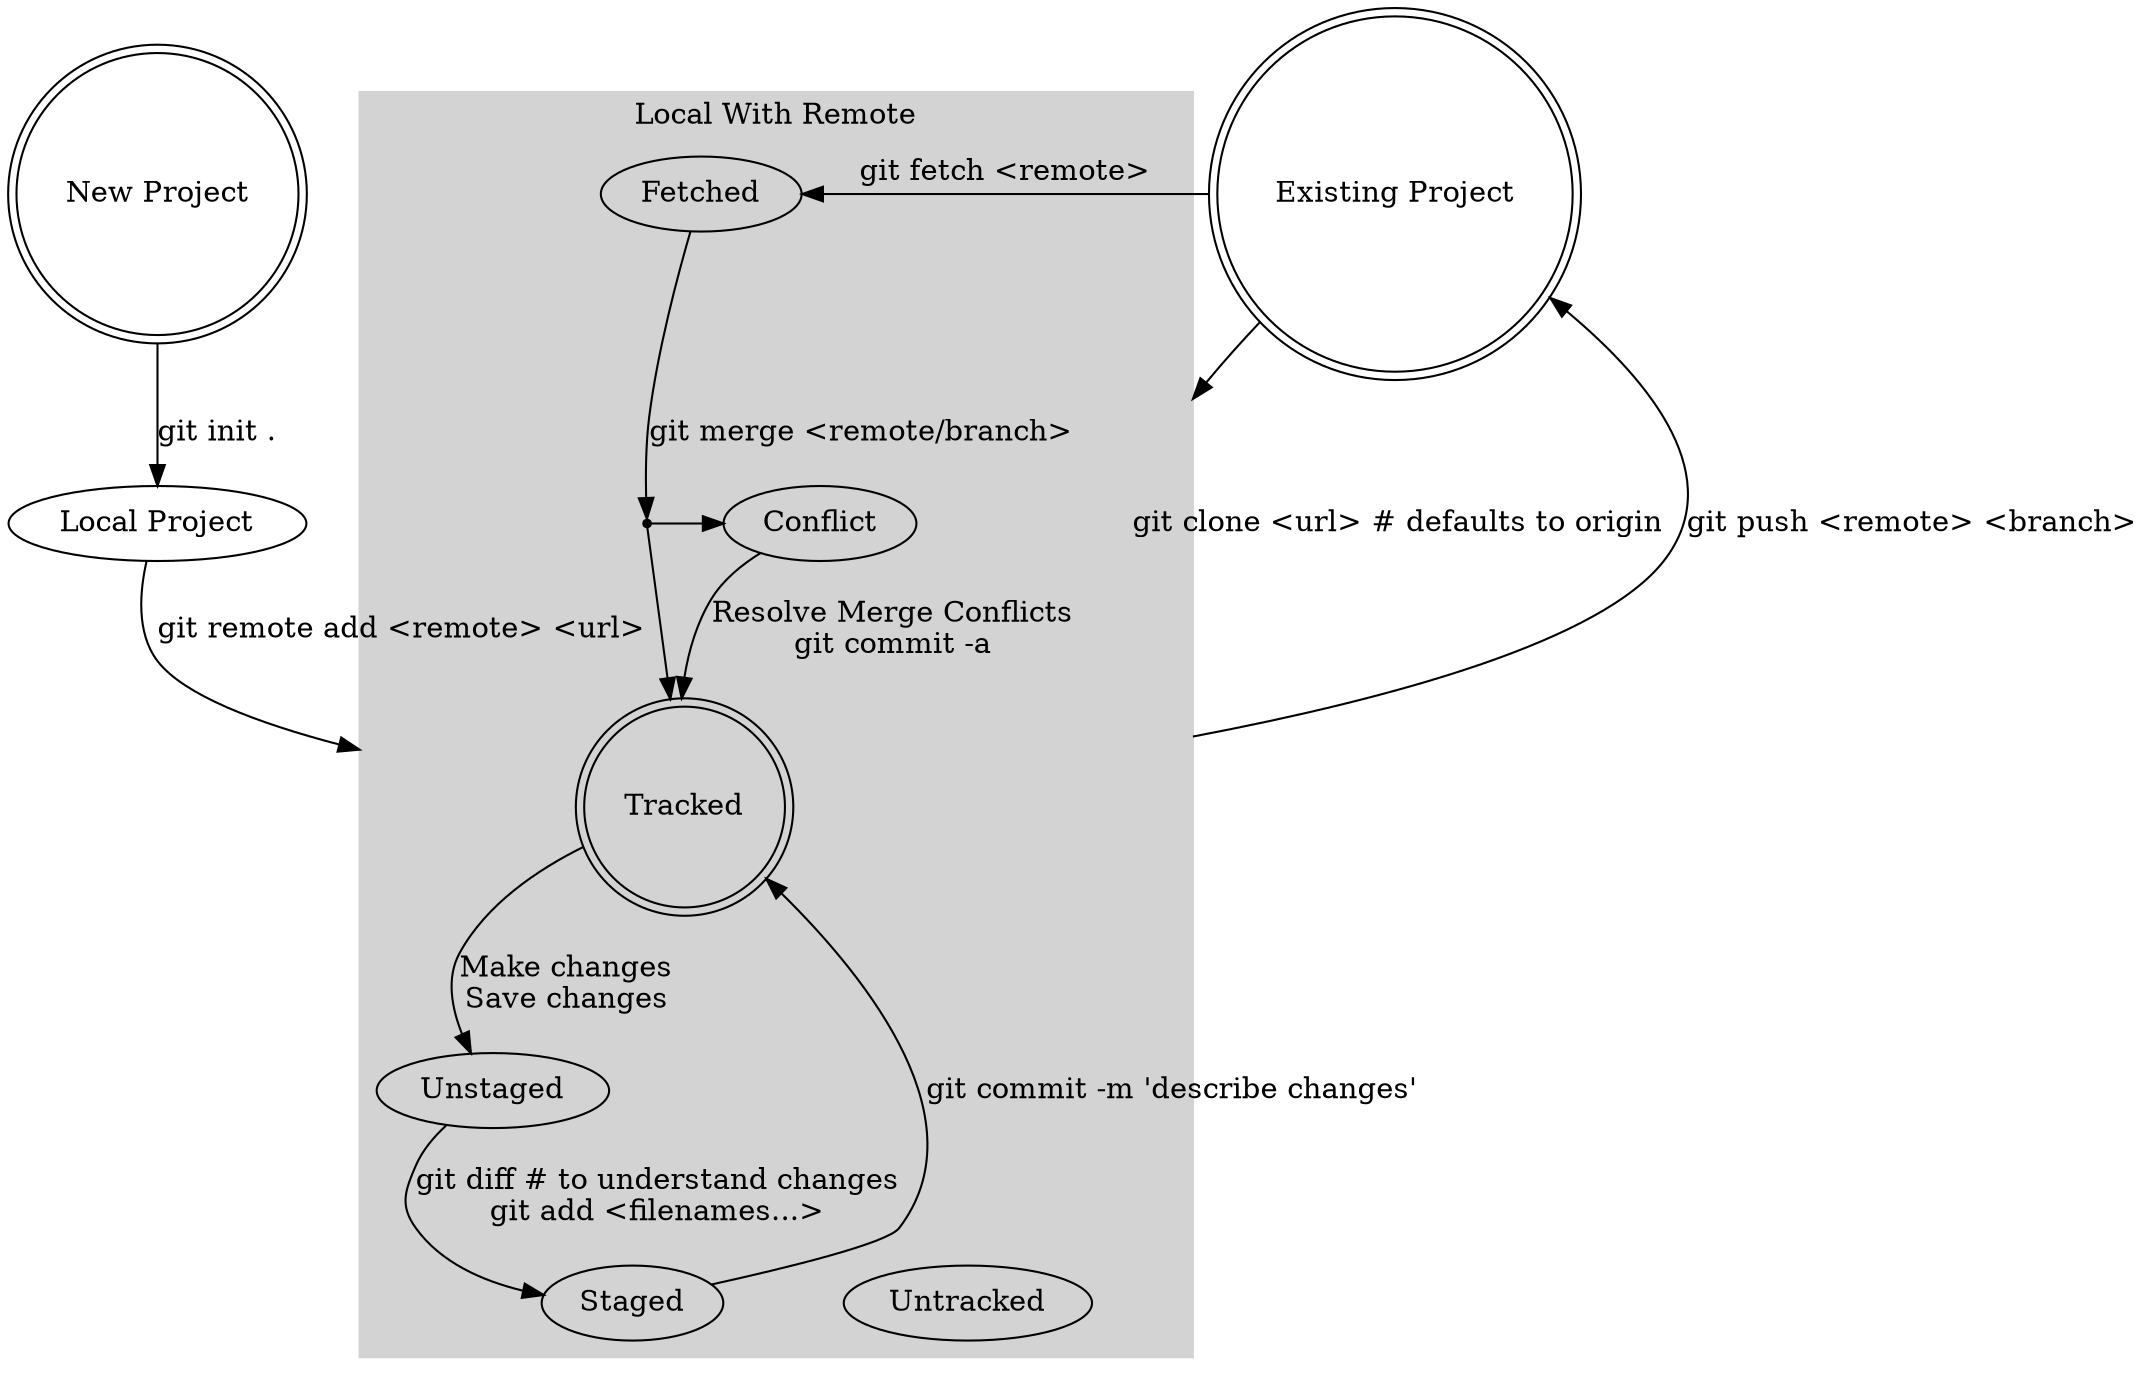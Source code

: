 digraph G {
        aize = "4,4"
        compound=true;
        {
                NewProject[label="New Project", shape=doublecircle];
                ExistingProject[label="Existing Project", shape=doublecircle];
                rank=same;
                };

        Local[label="Local Project"];
        subgraph cluster0 {
                label="Local With Remote";
                color=lightgray;
                style=filled;
                Tracked [shape=doublecircle];
                {Untracked; Staged; rank=same;};

                Tracked -> Unstaged [label="Make changes\nSave changes"];
                Unstaged -> Staged [label="git diff # to understand changes\ngit add <filenames...>"];
                Staged -> Tracked [label="git commit -m 'describe changes'"];

                {Conflict; Point[shape=point, label=""];
                        rank=same;
                        }

                Fetched -> Point [label="git merge <remote/branch>"];
                Point -> {Conflict, Tracked}
                Conflict -> Tracked [label="Resolve Merge Conflicts\ngit commit -a"];
                };
                Local -> Tracked [
                                  label="git remote add <remote> <url>",
                                  lhead=cluster0];
                NewProject -> Local [label="git init ."];
                ExistingProject -> Tracked [
                                            label="git clone <url> # defaults to origin"
                                            lhead=cluster0];
                Tracked -> ExistingProject [label="git push <remote> <branch>", ltail=cluster0];
                ExistingProject -> Fetched [label="git fetch <remote>"];
}
